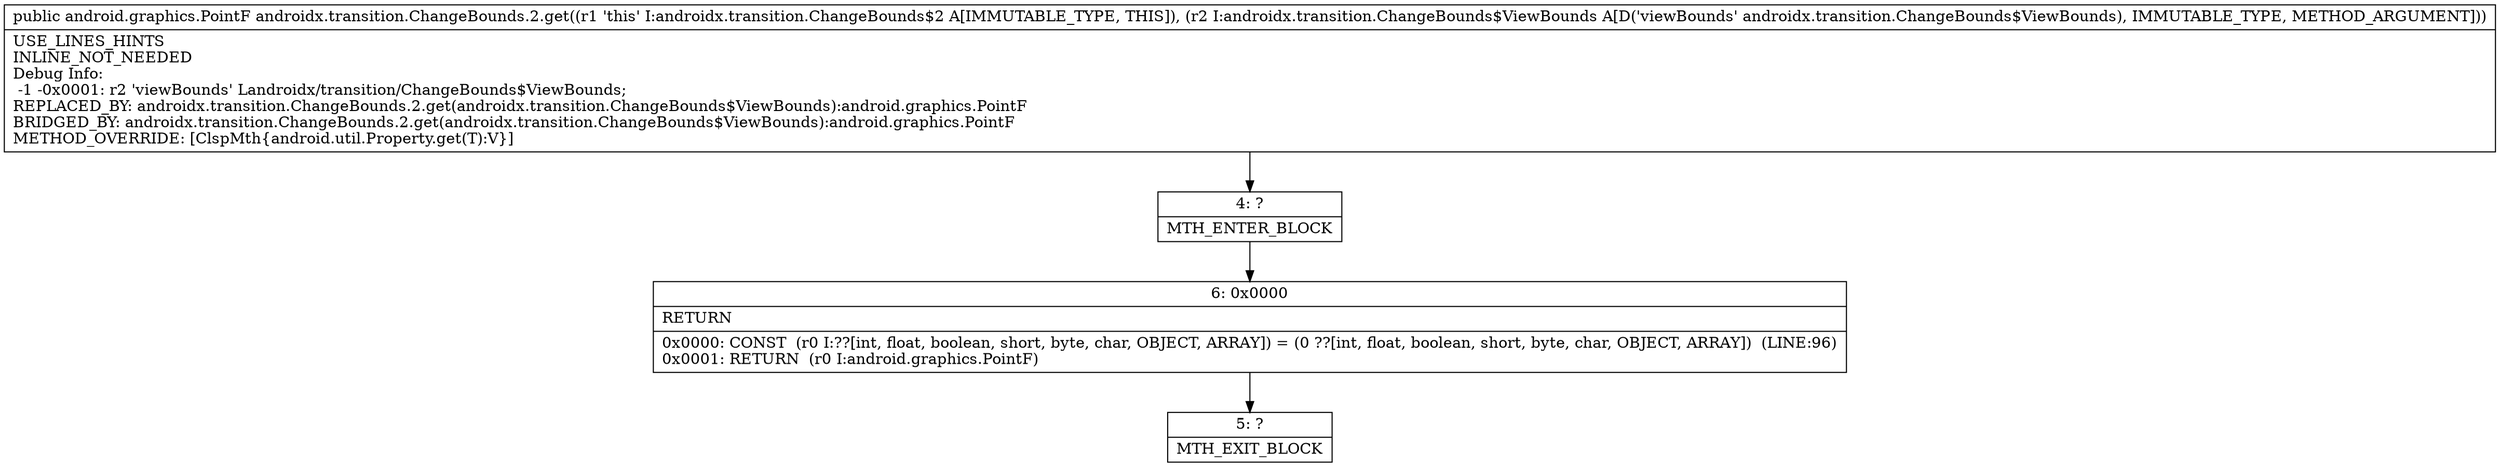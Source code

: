 digraph "CFG forandroidx.transition.ChangeBounds.2.get(Landroidx\/transition\/ChangeBounds$ViewBounds;)Landroid\/graphics\/PointF;" {
Node_4 [shape=record,label="{4\:\ ?|MTH_ENTER_BLOCK\l}"];
Node_6 [shape=record,label="{6\:\ 0x0000|RETURN\l|0x0000: CONST  (r0 I:??[int, float, boolean, short, byte, char, OBJECT, ARRAY]) = (0 ??[int, float, boolean, short, byte, char, OBJECT, ARRAY])  (LINE:96)\l0x0001: RETURN  (r0 I:android.graphics.PointF) \l}"];
Node_5 [shape=record,label="{5\:\ ?|MTH_EXIT_BLOCK\l}"];
MethodNode[shape=record,label="{public android.graphics.PointF androidx.transition.ChangeBounds.2.get((r1 'this' I:androidx.transition.ChangeBounds$2 A[IMMUTABLE_TYPE, THIS]), (r2 I:androidx.transition.ChangeBounds$ViewBounds A[D('viewBounds' androidx.transition.ChangeBounds$ViewBounds), IMMUTABLE_TYPE, METHOD_ARGUMENT]))  | USE_LINES_HINTS\lINLINE_NOT_NEEDED\lDebug Info:\l  \-1 \-0x0001: r2 'viewBounds' Landroidx\/transition\/ChangeBounds$ViewBounds;\lREPLACED_BY: androidx.transition.ChangeBounds.2.get(androidx.transition.ChangeBounds$ViewBounds):android.graphics.PointF\lBRIDGED_BY: androidx.transition.ChangeBounds.2.get(androidx.transition.ChangeBounds$ViewBounds):android.graphics.PointF\lMETHOD_OVERRIDE: [ClspMth\{android.util.Property.get(T):V\}]\l}"];
MethodNode -> Node_4;Node_4 -> Node_6;
Node_6 -> Node_5;
}

